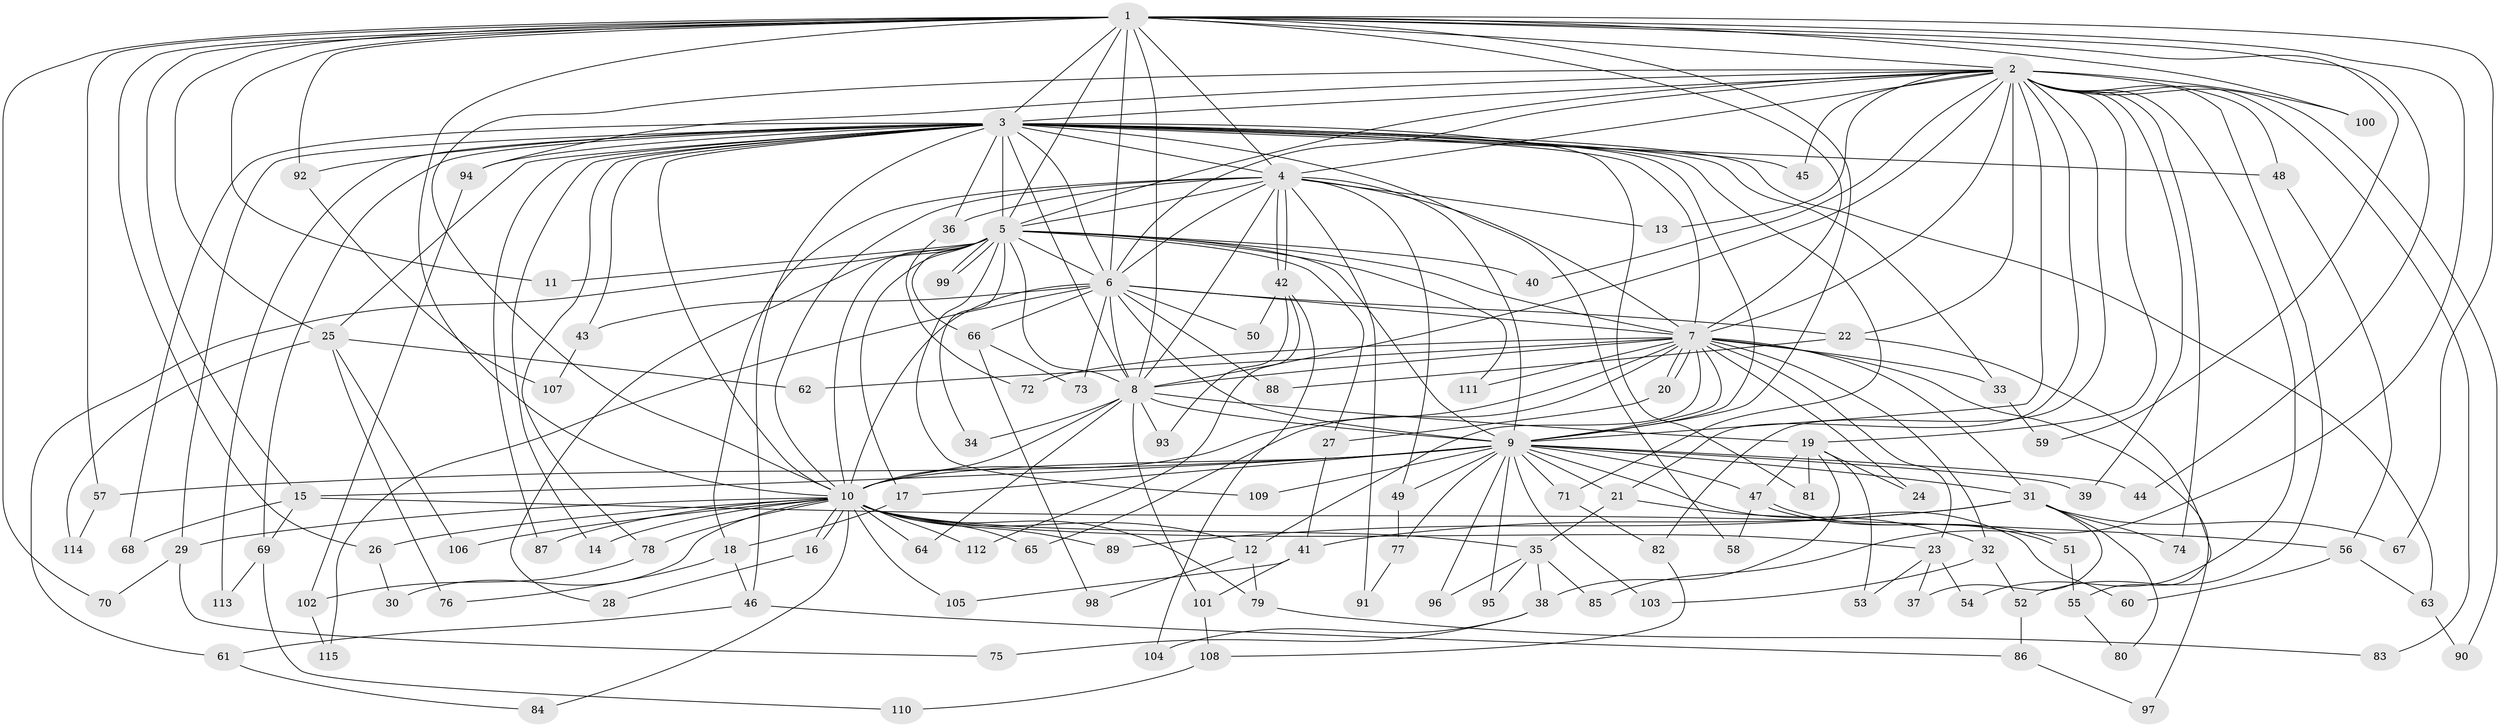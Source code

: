 // Generated by graph-tools (version 1.1) at 2025/14/03/09/25 04:14:03]
// undirected, 115 vertices, 255 edges
graph export_dot {
graph [start="1"]
  node [color=gray90,style=filled];
  1;
  2;
  3;
  4;
  5;
  6;
  7;
  8;
  9;
  10;
  11;
  12;
  13;
  14;
  15;
  16;
  17;
  18;
  19;
  20;
  21;
  22;
  23;
  24;
  25;
  26;
  27;
  28;
  29;
  30;
  31;
  32;
  33;
  34;
  35;
  36;
  37;
  38;
  39;
  40;
  41;
  42;
  43;
  44;
  45;
  46;
  47;
  48;
  49;
  50;
  51;
  52;
  53;
  54;
  55;
  56;
  57;
  58;
  59;
  60;
  61;
  62;
  63;
  64;
  65;
  66;
  67;
  68;
  69;
  70;
  71;
  72;
  73;
  74;
  75;
  76;
  77;
  78;
  79;
  80;
  81;
  82;
  83;
  84;
  85;
  86;
  87;
  88;
  89;
  90;
  91;
  92;
  93;
  94;
  95;
  96;
  97;
  98;
  99;
  100;
  101;
  102;
  103;
  104;
  105;
  106;
  107;
  108;
  109;
  110;
  111;
  112;
  113;
  114;
  115;
  1 -- 2;
  1 -- 3;
  1 -- 4;
  1 -- 5;
  1 -- 6;
  1 -- 7;
  1 -- 8;
  1 -- 9;
  1 -- 10;
  1 -- 11;
  1 -- 15;
  1 -- 25;
  1 -- 26;
  1 -- 44;
  1 -- 57;
  1 -- 59;
  1 -- 67;
  1 -- 70;
  1 -- 85;
  1 -- 92;
  1 -- 100;
  2 -- 3;
  2 -- 4;
  2 -- 5;
  2 -- 6;
  2 -- 7;
  2 -- 8;
  2 -- 9;
  2 -- 10;
  2 -- 13;
  2 -- 19;
  2 -- 21;
  2 -- 22;
  2 -- 39;
  2 -- 40;
  2 -- 45;
  2 -- 48;
  2 -- 52;
  2 -- 54;
  2 -- 74;
  2 -- 82;
  2 -- 83;
  2 -- 90;
  2 -- 94;
  2 -- 100;
  3 -- 4;
  3 -- 5;
  3 -- 6;
  3 -- 7;
  3 -- 8;
  3 -- 9;
  3 -- 10;
  3 -- 14;
  3 -- 25;
  3 -- 29;
  3 -- 33;
  3 -- 36;
  3 -- 43;
  3 -- 45;
  3 -- 46;
  3 -- 48;
  3 -- 58;
  3 -- 63;
  3 -- 68;
  3 -- 69;
  3 -- 71;
  3 -- 78;
  3 -- 81;
  3 -- 87;
  3 -- 92;
  3 -- 94;
  3 -- 113;
  4 -- 5;
  4 -- 6;
  4 -- 7;
  4 -- 8;
  4 -- 9;
  4 -- 10;
  4 -- 13;
  4 -- 18;
  4 -- 36;
  4 -- 42;
  4 -- 42;
  4 -- 49;
  4 -- 91;
  5 -- 6;
  5 -- 7;
  5 -- 8;
  5 -- 9;
  5 -- 10;
  5 -- 11;
  5 -- 17;
  5 -- 27;
  5 -- 28;
  5 -- 34;
  5 -- 40;
  5 -- 61;
  5 -- 66;
  5 -- 99;
  5 -- 99;
  5 -- 109;
  5 -- 111;
  6 -- 7;
  6 -- 8;
  6 -- 9;
  6 -- 10;
  6 -- 22;
  6 -- 43;
  6 -- 50;
  6 -- 66;
  6 -- 73;
  6 -- 88;
  6 -- 115;
  7 -- 8;
  7 -- 9;
  7 -- 10;
  7 -- 12;
  7 -- 20;
  7 -- 20;
  7 -- 23;
  7 -- 24;
  7 -- 31;
  7 -- 32;
  7 -- 33;
  7 -- 62;
  7 -- 65;
  7 -- 72;
  7 -- 97;
  7 -- 111;
  8 -- 9;
  8 -- 10;
  8 -- 19;
  8 -- 34;
  8 -- 64;
  8 -- 93;
  8 -- 101;
  9 -- 10;
  9 -- 15;
  9 -- 17;
  9 -- 21;
  9 -- 31;
  9 -- 39;
  9 -- 44;
  9 -- 47;
  9 -- 49;
  9 -- 57;
  9 -- 60;
  9 -- 71;
  9 -- 77;
  9 -- 95;
  9 -- 96;
  9 -- 103;
  9 -- 109;
  10 -- 12;
  10 -- 14;
  10 -- 16;
  10 -- 16;
  10 -- 23;
  10 -- 26;
  10 -- 29;
  10 -- 30;
  10 -- 35;
  10 -- 64;
  10 -- 65;
  10 -- 78;
  10 -- 79;
  10 -- 84;
  10 -- 87;
  10 -- 89;
  10 -- 105;
  10 -- 106;
  10 -- 112;
  12 -- 79;
  12 -- 98;
  15 -- 56;
  15 -- 68;
  15 -- 69;
  16 -- 28;
  17 -- 18;
  18 -- 46;
  18 -- 76;
  19 -- 24;
  19 -- 38;
  19 -- 47;
  19 -- 53;
  19 -- 81;
  20 -- 27;
  21 -- 32;
  21 -- 35;
  22 -- 55;
  22 -- 88;
  23 -- 37;
  23 -- 53;
  23 -- 54;
  25 -- 62;
  25 -- 76;
  25 -- 106;
  25 -- 114;
  26 -- 30;
  27 -- 41;
  29 -- 70;
  29 -- 75;
  31 -- 37;
  31 -- 41;
  31 -- 67;
  31 -- 74;
  31 -- 80;
  31 -- 89;
  32 -- 52;
  32 -- 103;
  33 -- 59;
  35 -- 38;
  35 -- 85;
  35 -- 95;
  35 -- 96;
  36 -- 72;
  38 -- 75;
  38 -- 104;
  41 -- 101;
  41 -- 105;
  42 -- 50;
  42 -- 93;
  42 -- 104;
  42 -- 112;
  43 -- 107;
  46 -- 61;
  46 -- 86;
  47 -- 51;
  47 -- 51;
  47 -- 58;
  48 -- 56;
  49 -- 77;
  51 -- 55;
  52 -- 86;
  55 -- 80;
  56 -- 60;
  56 -- 63;
  57 -- 114;
  61 -- 84;
  63 -- 90;
  66 -- 73;
  66 -- 98;
  69 -- 110;
  69 -- 113;
  71 -- 82;
  77 -- 91;
  78 -- 102;
  79 -- 83;
  82 -- 108;
  86 -- 97;
  92 -- 107;
  94 -- 102;
  101 -- 108;
  102 -- 115;
  108 -- 110;
}

